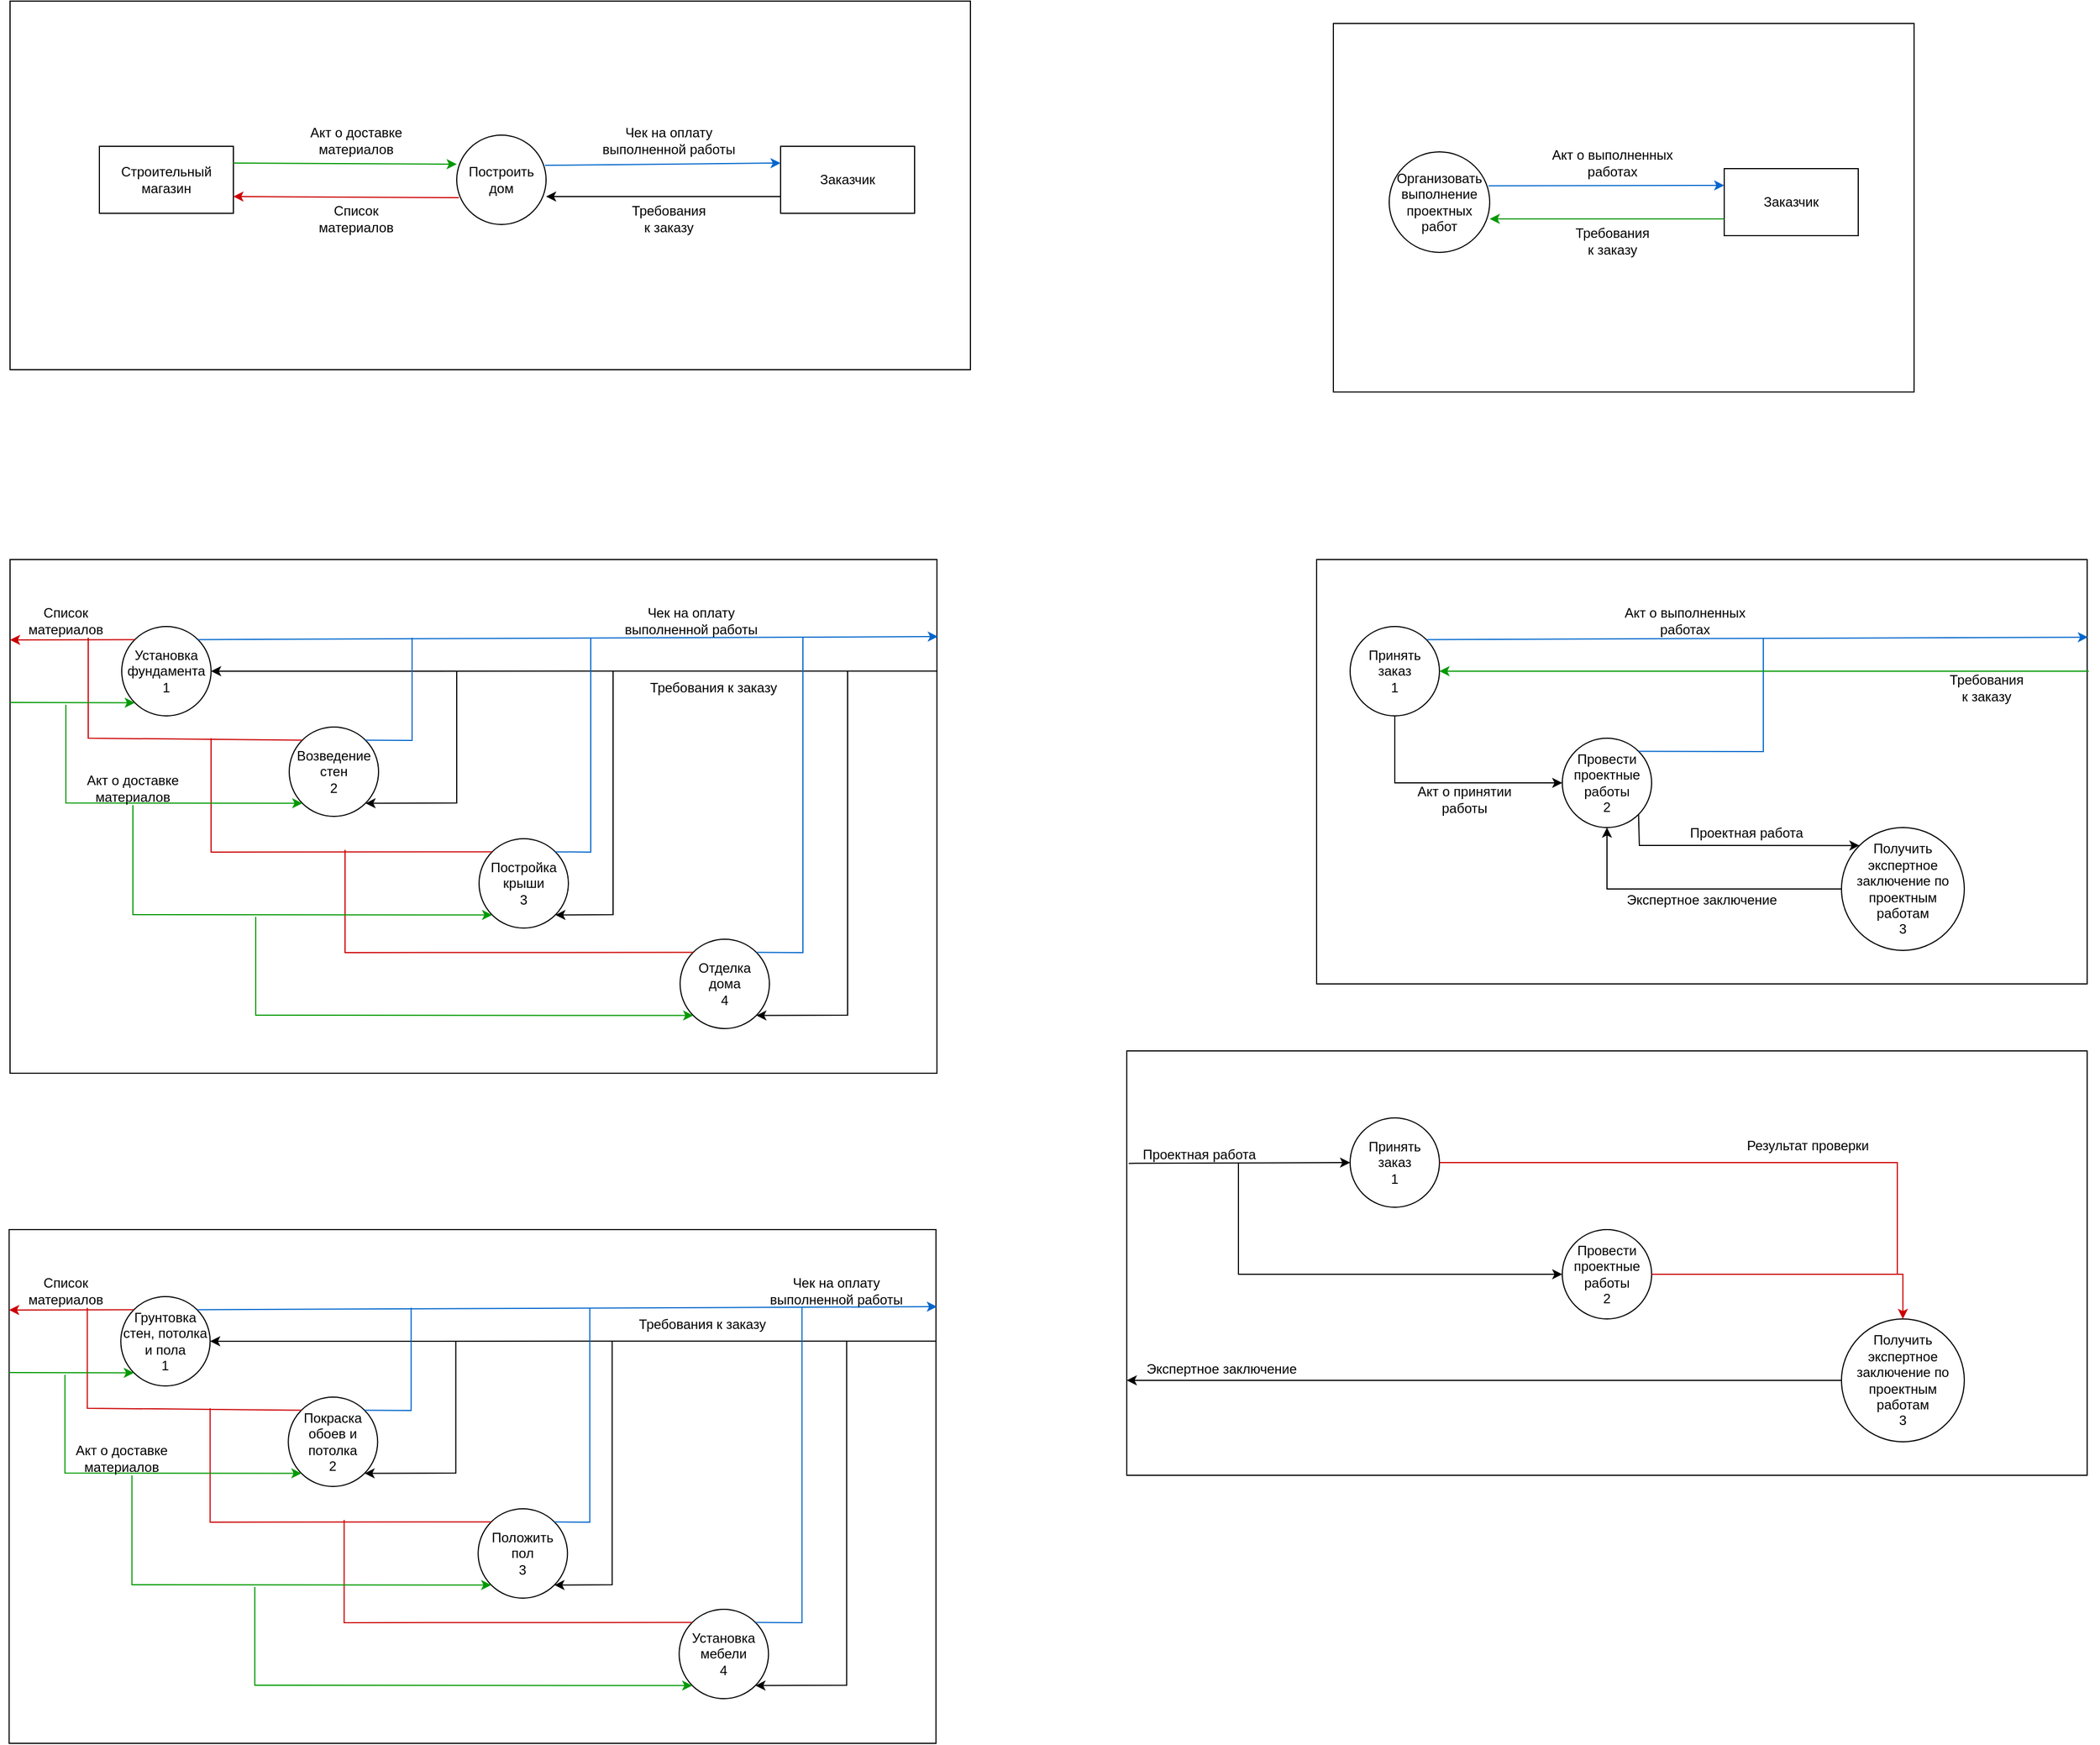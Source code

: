 <mxfile version="15.9.1" type="github">
  <diagram id="kLGH8_wrRS2nDSFc4sI2" name="Page-1">
    <mxGraphModel dx="1185" dy="635" grid="1" gridSize="10" guides="1" tooltips="1" connect="1" arrows="1" fold="1" page="1" pageScale="1" pageWidth="1654" pageHeight="2336" math="0" shadow="0">
      <root>
        <mxCell id="0" />
        <mxCell id="1" parent="0" />
        <mxCell id="j8icqUQ1kfynVK54_Jyx-13" value="" style="rounded=0;whiteSpace=wrap;html=1;" vertex="1" parent="1">
          <mxGeometry x="130" y="150" width="860" height="330" as="geometry" />
        </mxCell>
        <mxCell id="j8icqUQ1kfynVK54_Jyx-1" value="Построить дом" style="ellipse;whiteSpace=wrap;html=1;aspect=fixed;" vertex="1" parent="1">
          <mxGeometry x="530" y="270" width="80" height="80" as="geometry" />
        </mxCell>
        <mxCell id="j8icqUQ1kfynVK54_Jyx-3" value="Заказчик" style="rounded=0;whiteSpace=wrap;html=1;" vertex="1" parent="1">
          <mxGeometry x="820" y="280" width="120" height="60" as="geometry" />
        </mxCell>
        <mxCell id="j8icqUQ1kfynVK54_Jyx-4" value="Строительный магазин" style="rounded=0;whiteSpace=wrap;html=1;" vertex="1" parent="1">
          <mxGeometry x="210" y="280" width="120" height="60" as="geometry" />
        </mxCell>
        <mxCell id="j8icqUQ1kfynVK54_Jyx-5" value="" style="endArrow=classic;html=1;rounded=0;exitX=1;exitY=0.25;exitDx=0;exitDy=0;entryX=0;entryY=0.325;entryDx=0;entryDy=0;entryPerimeter=0;strokeColor=#009900;" edge="1" parent="1" source="j8icqUQ1kfynVK54_Jyx-4" target="j8icqUQ1kfynVK54_Jyx-1">
          <mxGeometry width="50" height="50" relative="1" as="geometry">
            <mxPoint x="430" y="450" as="sourcePoint" />
            <mxPoint x="480" y="400" as="targetPoint" />
          </mxGeometry>
        </mxCell>
        <mxCell id="j8icqUQ1kfynVK54_Jyx-6" value="" style="endArrow=classic;html=1;rounded=0;exitX=0.025;exitY=0.7;exitDx=0;exitDy=0;exitPerimeter=0;entryX=1;entryY=0.75;entryDx=0;entryDy=0;strokeColor=#CC0000;" edge="1" parent="1" source="j8icqUQ1kfynVK54_Jyx-1" target="j8icqUQ1kfynVK54_Jyx-4">
          <mxGeometry width="50" height="50" relative="1" as="geometry">
            <mxPoint x="450" y="390" as="sourcePoint" />
            <mxPoint x="500" y="340" as="targetPoint" />
          </mxGeometry>
        </mxCell>
        <mxCell id="j8icqUQ1kfynVK54_Jyx-7" value="" style="endArrow=classic;html=1;rounded=0;exitX=0.988;exitY=0.338;exitDx=0;exitDy=0;exitPerimeter=0;entryX=0;entryY=0.25;entryDx=0;entryDy=0;strokeColor=#0066CC;" edge="1" parent="1" source="j8icqUQ1kfynVK54_Jyx-1" target="j8icqUQ1kfynVK54_Jyx-3">
          <mxGeometry width="50" height="50" relative="1" as="geometry">
            <mxPoint x="630" y="370" as="sourcePoint" />
            <mxPoint x="680" y="320" as="targetPoint" />
          </mxGeometry>
        </mxCell>
        <mxCell id="j8icqUQ1kfynVK54_Jyx-8" value="" style="endArrow=classic;html=1;rounded=0;exitX=0;exitY=0.75;exitDx=0;exitDy=0;" edge="1" parent="1" source="j8icqUQ1kfynVK54_Jyx-3">
          <mxGeometry width="50" height="50" relative="1" as="geometry">
            <mxPoint x="660" y="400" as="sourcePoint" />
            <mxPoint x="610" y="325" as="targetPoint" />
          </mxGeometry>
        </mxCell>
        <mxCell id="j8icqUQ1kfynVK54_Jyx-9" value="Требования к заказу" style="text;html=1;strokeColor=none;fillColor=none;align=center;verticalAlign=middle;whiteSpace=wrap;rounded=0;" vertex="1" parent="1">
          <mxGeometry x="690" y="330" width="60" height="30" as="geometry" />
        </mxCell>
        <mxCell id="j8icqUQ1kfynVK54_Jyx-10" value="Акт о доставке материалов" style="text;html=1;strokeColor=none;fillColor=none;align=center;verticalAlign=middle;whiteSpace=wrap;rounded=0;" vertex="1" parent="1">
          <mxGeometry x="380" y="260" width="120" height="30" as="geometry" />
        </mxCell>
        <mxCell id="j8icqUQ1kfynVK54_Jyx-11" value="Список материалов" style="text;html=1;strokeColor=none;fillColor=none;align=center;verticalAlign=middle;whiteSpace=wrap;rounded=0;" vertex="1" parent="1">
          <mxGeometry x="410" y="330" width="60" height="30" as="geometry" />
        </mxCell>
        <mxCell id="j8icqUQ1kfynVK54_Jyx-12" value="Чек на оплату выполненной работы" style="text;html=1;strokeColor=none;fillColor=none;align=center;verticalAlign=middle;whiteSpace=wrap;rounded=0;" vertex="1" parent="1">
          <mxGeometry x="650" y="260" width="140" height="30" as="geometry" />
        </mxCell>
        <mxCell id="j8icqUQ1kfynVK54_Jyx-14" value="" style="rounded=0;whiteSpace=wrap;html=1;" vertex="1" parent="1">
          <mxGeometry x="130" y="650" width="830" height="460" as="geometry" />
        </mxCell>
        <mxCell id="j8icqUQ1kfynVK54_Jyx-15" value="Установка фундамента&lt;br&gt;1" style="ellipse;whiteSpace=wrap;html=1;aspect=fixed;" vertex="1" parent="1">
          <mxGeometry x="230" y="710" width="80" height="80" as="geometry" />
        </mxCell>
        <mxCell id="j8icqUQ1kfynVK54_Jyx-16" value="Возведение стен&lt;br&gt;2" style="ellipse;whiteSpace=wrap;html=1;aspect=fixed;" vertex="1" parent="1">
          <mxGeometry x="380" y="800" width="80" height="80" as="geometry" />
        </mxCell>
        <mxCell id="j8icqUQ1kfynVK54_Jyx-17" value="Постройка крыши&lt;br&gt;3" style="ellipse;whiteSpace=wrap;html=1;aspect=fixed;" vertex="1" parent="1">
          <mxGeometry x="550" y="900" width="80" height="80" as="geometry" />
        </mxCell>
        <mxCell id="j8icqUQ1kfynVK54_Jyx-18" value="Отделка дома&lt;br&gt;4" style="ellipse;whiteSpace=wrap;html=1;aspect=fixed;" vertex="1" parent="1">
          <mxGeometry x="730" y="990" width="80" height="80" as="geometry" />
        </mxCell>
        <mxCell id="j8icqUQ1kfynVK54_Jyx-19" value="" style="endArrow=classic;html=1;rounded=0;exitX=1;exitY=0.217;exitDx=0;exitDy=0;exitPerimeter=0;entryX=1;entryY=0.5;entryDx=0;entryDy=0;" edge="1" parent="1" source="j8icqUQ1kfynVK54_Jyx-14" target="j8icqUQ1kfynVK54_Jyx-15">
          <mxGeometry width="50" height="50" relative="1" as="geometry">
            <mxPoint x="520" y="840" as="sourcePoint" />
            <mxPoint x="570" y="790" as="targetPoint" />
          </mxGeometry>
        </mxCell>
        <mxCell id="j8icqUQ1kfynVK54_Jyx-23" value="" style="endArrow=classic;html=1;rounded=0;entryX=1;entryY=1;entryDx=0;entryDy=0;" edge="1" parent="1" target="j8icqUQ1kfynVK54_Jyx-16">
          <mxGeometry width="50" height="50" relative="1" as="geometry">
            <mxPoint x="530" y="750" as="sourcePoint" />
            <mxPoint x="570" y="790" as="targetPoint" />
            <Array as="points">
              <mxPoint x="530" y="868" />
            </Array>
          </mxGeometry>
        </mxCell>
        <mxCell id="j8icqUQ1kfynVK54_Jyx-24" value="" style="endArrow=classic;html=1;rounded=0;entryX=1;entryY=1;entryDx=0;entryDy=0;" edge="1" parent="1" target="j8icqUQ1kfynVK54_Jyx-17">
          <mxGeometry width="50" height="50" relative="1" as="geometry">
            <mxPoint x="670" y="750" as="sourcePoint" />
            <mxPoint x="700" y="770" as="targetPoint" />
            <Array as="points">
              <mxPoint x="670" y="968" />
            </Array>
          </mxGeometry>
        </mxCell>
        <mxCell id="j8icqUQ1kfynVK54_Jyx-25" value="" style="endArrow=classic;html=1;rounded=0;entryX=1;entryY=1;entryDx=0;entryDy=0;" edge="1" parent="1" target="j8icqUQ1kfynVK54_Jyx-18">
          <mxGeometry width="50" height="50" relative="1" as="geometry">
            <mxPoint x="880" y="750" as="sourcePoint" />
            <mxPoint x="910" y="850" as="targetPoint" />
            <Array as="points">
              <mxPoint x="880" y="1058" />
            </Array>
          </mxGeometry>
        </mxCell>
        <mxCell id="j8icqUQ1kfynVK54_Jyx-26" value="" style="endArrow=classic;html=1;rounded=0;exitX=1;exitY=0;exitDx=0;exitDy=0;entryX=1.001;entryY=0.15;entryDx=0;entryDy=0;entryPerimeter=0;strokeColor=#0066CC;" edge="1" parent="1" source="j8icqUQ1kfynVK54_Jyx-15" target="j8icqUQ1kfynVK54_Jyx-14">
          <mxGeometry width="50" height="50" relative="1" as="geometry">
            <mxPoint x="350" y="740" as="sourcePoint" />
            <mxPoint x="400" y="690" as="targetPoint" />
          </mxGeometry>
        </mxCell>
        <mxCell id="j8icqUQ1kfynVK54_Jyx-27" value="" style="endArrow=none;html=1;rounded=0;exitX=1;exitY=0;exitDx=0;exitDy=0;strokeColor=#0066CC;" edge="1" parent="1" source="j8icqUQ1kfynVK54_Jyx-16">
          <mxGeometry width="50" height="50" relative="1" as="geometry">
            <mxPoint x="470" y="850" as="sourcePoint" />
            <mxPoint x="490" y="720" as="targetPoint" />
            <Array as="points">
              <mxPoint x="490" y="812" />
            </Array>
          </mxGeometry>
        </mxCell>
        <mxCell id="j8icqUQ1kfynVK54_Jyx-28" value="" style="endArrow=none;html=1;rounded=0;strokeColor=#0066CC;exitX=1;exitY=0;exitDx=0;exitDy=0;" edge="1" parent="1" source="j8icqUQ1kfynVK54_Jyx-17">
          <mxGeometry width="50" height="50" relative="1" as="geometry">
            <mxPoint x="600" y="910" as="sourcePoint" />
            <mxPoint x="650" y="720" as="targetPoint" />
            <Array as="points">
              <mxPoint x="650" y="912" />
            </Array>
          </mxGeometry>
        </mxCell>
        <mxCell id="j8icqUQ1kfynVK54_Jyx-29" value="" style="endArrow=none;html=1;rounded=0;strokeColor=#0066CC;exitX=1;exitY=0;exitDx=0;exitDy=0;" edge="1" parent="1" source="j8icqUQ1kfynVK54_Jyx-18">
          <mxGeometry width="50" height="50" relative="1" as="geometry">
            <mxPoint x="790" y="970" as="sourcePoint" />
            <mxPoint x="840" y="720" as="targetPoint" />
            <Array as="points">
              <mxPoint x="840" y="1002" />
            </Array>
          </mxGeometry>
        </mxCell>
        <mxCell id="j8icqUQ1kfynVK54_Jyx-30" value="" style="endArrow=classic;html=1;rounded=0;strokeColor=#CC0000;exitX=0;exitY=0;exitDx=0;exitDy=0;" edge="1" parent="1" source="j8icqUQ1kfynVK54_Jyx-15">
          <mxGeometry width="50" height="50" relative="1" as="geometry">
            <mxPoint x="200" y="860" as="sourcePoint" />
            <mxPoint x="130" y="722" as="targetPoint" />
          </mxGeometry>
        </mxCell>
        <mxCell id="j8icqUQ1kfynVK54_Jyx-31" value="" style="endArrow=none;html=1;rounded=0;strokeColor=#CC0000;entryX=0;entryY=0;entryDx=0;entryDy=0;" edge="1" parent="1" target="j8icqUQ1kfynVK54_Jyx-16">
          <mxGeometry width="50" height="50" relative="1" as="geometry">
            <mxPoint x="200" y="720" as="sourcePoint" />
            <mxPoint x="360" y="840" as="targetPoint" />
            <Array as="points">
              <mxPoint x="200" y="810" />
            </Array>
          </mxGeometry>
        </mxCell>
        <mxCell id="j8icqUQ1kfynVK54_Jyx-32" value="" style="endArrow=none;html=1;rounded=0;strokeColor=#CC0000;entryX=0;entryY=0;entryDx=0;entryDy=0;" edge="1" parent="1" target="j8icqUQ1kfynVK54_Jyx-17">
          <mxGeometry width="50" height="50" relative="1" as="geometry">
            <mxPoint x="310" y="810" as="sourcePoint" />
            <mxPoint x="540" y="910" as="targetPoint" />
            <Array as="points">
              <mxPoint x="310" y="912" />
            </Array>
          </mxGeometry>
        </mxCell>
        <mxCell id="j8icqUQ1kfynVK54_Jyx-33" value="" style="endArrow=none;html=1;rounded=0;strokeColor=#CC0000;entryX=0;entryY=0;entryDx=0;entryDy=0;" edge="1" parent="1" target="j8icqUQ1kfynVK54_Jyx-18">
          <mxGeometry width="50" height="50" relative="1" as="geometry">
            <mxPoint x="430" y="910" as="sourcePoint" />
            <mxPoint x="670" y="1010" as="targetPoint" />
            <Array as="points">
              <mxPoint x="430" y="1002" />
            </Array>
          </mxGeometry>
        </mxCell>
        <mxCell id="j8icqUQ1kfynVK54_Jyx-34" value="" style="endArrow=classic;html=1;rounded=0;strokeColor=#009900;entryX=0;entryY=1;entryDx=0;entryDy=0;" edge="1" parent="1" target="j8icqUQ1kfynVK54_Jyx-15">
          <mxGeometry width="50" height="50" relative="1" as="geometry">
            <mxPoint x="130" y="778" as="sourcePoint" />
            <mxPoint x="190" y="750" as="targetPoint" />
          </mxGeometry>
        </mxCell>
        <mxCell id="j8icqUQ1kfynVK54_Jyx-35" value="" style="endArrow=classic;html=1;rounded=0;strokeColor=#009900;entryX=0;entryY=1;entryDx=0;entryDy=0;" edge="1" parent="1" target="j8icqUQ1kfynVK54_Jyx-16">
          <mxGeometry width="50" height="50" relative="1" as="geometry">
            <mxPoint x="180" y="780" as="sourcePoint" />
            <mxPoint x="260" y="870" as="targetPoint" />
            <Array as="points">
              <mxPoint x="180" y="868" />
            </Array>
          </mxGeometry>
        </mxCell>
        <mxCell id="j8icqUQ1kfynVK54_Jyx-36" value="" style="endArrow=classic;html=1;rounded=0;strokeColor=#009900;entryX=0;entryY=1;entryDx=0;entryDy=0;" edge="1" parent="1" target="j8icqUQ1kfynVK54_Jyx-17">
          <mxGeometry width="50" height="50" relative="1" as="geometry">
            <mxPoint x="240" y="870" as="sourcePoint" />
            <mxPoint x="350" y="960" as="targetPoint" />
            <Array as="points">
              <mxPoint x="240" y="968" />
            </Array>
          </mxGeometry>
        </mxCell>
        <mxCell id="j8icqUQ1kfynVK54_Jyx-37" value="" style="endArrow=classic;html=1;rounded=0;strokeColor=#009900;entryX=0;entryY=1;entryDx=0;entryDy=0;" edge="1" parent="1" target="j8icqUQ1kfynVK54_Jyx-18">
          <mxGeometry width="50" height="50" relative="1" as="geometry">
            <mxPoint x="350" y="970" as="sourcePoint" />
            <mxPoint x="580" y="1040" as="targetPoint" />
            <Array as="points">
              <mxPoint x="350" y="1058" />
            </Array>
          </mxGeometry>
        </mxCell>
        <mxCell id="j8icqUQ1kfynVK54_Jyx-38" value="" style="rounded=0;whiteSpace=wrap;html=1;" vertex="1" parent="1">
          <mxGeometry x="129.17" y="1250" width="830" height="460" as="geometry" />
        </mxCell>
        <mxCell id="j8icqUQ1kfynVK54_Jyx-39" value="Грунтовка стен, потолка и пола&lt;br&gt;1" style="ellipse;whiteSpace=wrap;html=1;aspect=fixed;" vertex="1" parent="1">
          <mxGeometry x="229.17" y="1310" width="80" height="80" as="geometry" />
        </mxCell>
        <mxCell id="j8icqUQ1kfynVK54_Jyx-40" value="Покраска обоев и потолка&lt;br&gt;2" style="ellipse;whiteSpace=wrap;html=1;aspect=fixed;" vertex="1" parent="1">
          <mxGeometry x="379.17" y="1400" width="80" height="80" as="geometry" />
        </mxCell>
        <mxCell id="j8icqUQ1kfynVK54_Jyx-41" value="Положить пол&lt;br&gt;3" style="ellipse;whiteSpace=wrap;html=1;aspect=fixed;" vertex="1" parent="1">
          <mxGeometry x="549.17" y="1500" width="80" height="80" as="geometry" />
        </mxCell>
        <mxCell id="j8icqUQ1kfynVK54_Jyx-42" value="Установка мебели&lt;br&gt;4" style="ellipse;whiteSpace=wrap;html=1;aspect=fixed;" vertex="1" parent="1">
          <mxGeometry x="729.17" y="1590" width="80" height="80" as="geometry" />
        </mxCell>
        <mxCell id="j8icqUQ1kfynVK54_Jyx-43" value="" style="endArrow=classic;html=1;rounded=0;exitX=1;exitY=0.217;exitDx=0;exitDy=0;exitPerimeter=0;entryX=1;entryY=0.5;entryDx=0;entryDy=0;" edge="1" parent="1" source="j8icqUQ1kfynVK54_Jyx-38" target="j8icqUQ1kfynVK54_Jyx-39">
          <mxGeometry width="50" height="50" relative="1" as="geometry">
            <mxPoint x="519.17" y="1440" as="sourcePoint" />
            <mxPoint x="569.17" y="1390" as="targetPoint" />
          </mxGeometry>
        </mxCell>
        <mxCell id="j8icqUQ1kfynVK54_Jyx-44" value="" style="endArrow=classic;html=1;rounded=0;entryX=1;entryY=1;entryDx=0;entryDy=0;" edge="1" parent="1" target="j8icqUQ1kfynVK54_Jyx-40">
          <mxGeometry width="50" height="50" relative="1" as="geometry">
            <mxPoint x="529.17" y="1350" as="sourcePoint" />
            <mxPoint x="569.17" y="1390" as="targetPoint" />
            <Array as="points">
              <mxPoint x="529.17" y="1468" />
            </Array>
          </mxGeometry>
        </mxCell>
        <mxCell id="j8icqUQ1kfynVK54_Jyx-45" value="" style="endArrow=classic;html=1;rounded=0;entryX=1;entryY=1;entryDx=0;entryDy=0;" edge="1" parent="1" target="j8icqUQ1kfynVK54_Jyx-41">
          <mxGeometry width="50" height="50" relative="1" as="geometry">
            <mxPoint x="669.17" y="1350" as="sourcePoint" />
            <mxPoint x="699.17" y="1370" as="targetPoint" />
            <Array as="points">
              <mxPoint x="669.17" y="1568" />
            </Array>
          </mxGeometry>
        </mxCell>
        <mxCell id="j8icqUQ1kfynVK54_Jyx-46" value="" style="endArrow=classic;html=1;rounded=0;entryX=1;entryY=1;entryDx=0;entryDy=0;" edge="1" parent="1" target="j8icqUQ1kfynVK54_Jyx-42">
          <mxGeometry width="50" height="50" relative="1" as="geometry">
            <mxPoint x="879.17" y="1350" as="sourcePoint" />
            <mxPoint x="909.17" y="1450" as="targetPoint" />
            <Array as="points">
              <mxPoint x="879.17" y="1658" />
            </Array>
          </mxGeometry>
        </mxCell>
        <mxCell id="j8icqUQ1kfynVK54_Jyx-47" value="" style="endArrow=classic;html=1;rounded=0;exitX=1;exitY=0;exitDx=0;exitDy=0;entryX=1.001;entryY=0.15;entryDx=0;entryDy=0;entryPerimeter=0;strokeColor=#0066CC;" edge="1" parent="1" source="j8icqUQ1kfynVK54_Jyx-39" target="j8icqUQ1kfynVK54_Jyx-38">
          <mxGeometry width="50" height="50" relative="1" as="geometry">
            <mxPoint x="349.17" y="1340" as="sourcePoint" />
            <mxPoint x="399.17" y="1290" as="targetPoint" />
          </mxGeometry>
        </mxCell>
        <mxCell id="j8icqUQ1kfynVK54_Jyx-48" value="" style="endArrow=none;html=1;rounded=0;exitX=1;exitY=0;exitDx=0;exitDy=0;strokeColor=#0066CC;" edge="1" parent="1" source="j8icqUQ1kfynVK54_Jyx-40">
          <mxGeometry width="50" height="50" relative="1" as="geometry">
            <mxPoint x="469.17" y="1450" as="sourcePoint" />
            <mxPoint x="489.17" y="1320" as="targetPoint" />
            <Array as="points">
              <mxPoint x="489.17" y="1412" />
            </Array>
          </mxGeometry>
        </mxCell>
        <mxCell id="j8icqUQ1kfynVK54_Jyx-49" value="" style="endArrow=none;html=1;rounded=0;strokeColor=#0066CC;exitX=1;exitY=0;exitDx=0;exitDy=0;" edge="1" parent="1" source="j8icqUQ1kfynVK54_Jyx-41">
          <mxGeometry width="50" height="50" relative="1" as="geometry">
            <mxPoint x="599.17" y="1510" as="sourcePoint" />
            <mxPoint x="649.17" y="1320" as="targetPoint" />
            <Array as="points">
              <mxPoint x="649.17" y="1512" />
            </Array>
          </mxGeometry>
        </mxCell>
        <mxCell id="j8icqUQ1kfynVK54_Jyx-50" value="" style="endArrow=none;html=1;rounded=0;strokeColor=#0066CC;exitX=1;exitY=0;exitDx=0;exitDy=0;" edge="1" parent="1" source="j8icqUQ1kfynVK54_Jyx-42">
          <mxGeometry width="50" height="50" relative="1" as="geometry">
            <mxPoint x="789.17" y="1570" as="sourcePoint" />
            <mxPoint x="839.17" y="1320" as="targetPoint" />
            <Array as="points">
              <mxPoint x="839.17" y="1602" />
            </Array>
          </mxGeometry>
        </mxCell>
        <mxCell id="j8icqUQ1kfynVK54_Jyx-51" value="" style="endArrow=classic;html=1;rounded=0;strokeColor=#CC0000;exitX=0;exitY=0;exitDx=0;exitDy=0;" edge="1" parent="1" source="j8icqUQ1kfynVK54_Jyx-39">
          <mxGeometry width="50" height="50" relative="1" as="geometry">
            <mxPoint x="199.17" y="1460" as="sourcePoint" />
            <mxPoint x="129.17" y="1322" as="targetPoint" />
          </mxGeometry>
        </mxCell>
        <mxCell id="j8icqUQ1kfynVK54_Jyx-52" value="" style="endArrow=none;html=1;rounded=0;strokeColor=#CC0000;entryX=0;entryY=0;entryDx=0;entryDy=0;" edge="1" parent="1" target="j8icqUQ1kfynVK54_Jyx-40">
          <mxGeometry width="50" height="50" relative="1" as="geometry">
            <mxPoint x="199.17" y="1320" as="sourcePoint" />
            <mxPoint x="359.17" y="1440" as="targetPoint" />
            <Array as="points">
              <mxPoint x="199.17" y="1410" />
            </Array>
          </mxGeometry>
        </mxCell>
        <mxCell id="j8icqUQ1kfynVK54_Jyx-53" value="" style="endArrow=none;html=1;rounded=0;strokeColor=#CC0000;entryX=0;entryY=0;entryDx=0;entryDy=0;" edge="1" parent="1" target="j8icqUQ1kfynVK54_Jyx-41">
          <mxGeometry width="50" height="50" relative="1" as="geometry">
            <mxPoint x="309.17" y="1410" as="sourcePoint" />
            <mxPoint x="539.17" y="1510" as="targetPoint" />
            <Array as="points">
              <mxPoint x="309.17" y="1512" />
            </Array>
          </mxGeometry>
        </mxCell>
        <mxCell id="j8icqUQ1kfynVK54_Jyx-54" value="" style="endArrow=none;html=1;rounded=0;strokeColor=#CC0000;entryX=0;entryY=0;entryDx=0;entryDy=0;" edge="1" parent="1" target="j8icqUQ1kfynVK54_Jyx-42">
          <mxGeometry width="50" height="50" relative="1" as="geometry">
            <mxPoint x="429.17" y="1510" as="sourcePoint" />
            <mxPoint x="669.17" y="1610" as="targetPoint" />
            <Array as="points">
              <mxPoint x="429.17" y="1602" />
            </Array>
          </mxGeometry>
        </mxCell>
        <mxCell id="j8icqUQ1kfynVK54_Jyx-55" value="" style="endArrow=classic;html=1;rounded=0;strokeColor=#009900;entryX=0;entryY=1;entryDx=0;entryDy=0;" edge="1" parent="1" target="j8icqUQ1kfynVK54_Jyx-39">
          <mxGeometry width="50" height="50" relative="1" as="geometry">
            <mxPoint x="129.17" y="1378" as="sourcePoint" />
            <mxPoint x="189.17" y="1350" as="targetPoint" />
          </mxGeometry>
        </mxCell>
        <mxCell id="j8icqUQ1kfynVK54_Jyx-56" value="" style="endArrow=classic;html=1;rounded=0;strokeColor=#009900;entryX=0;entryY=1;entryDx=0;entryDy=0;" edge="1" parent="1" target="j8icqUQ1kfynVK54_Jyx-40">
          <mxGeometry width="50" height="50" relative="1" as="geometry">
            <mxPoint x="179.17" y="1380" as="sourcePoint" />
            <mxPoint x="259.17" y="1470" as="targetPoint" />
            <Array as="points">
              <mxPoint x="179.17" y="1468" />
            </Array>
          </mxGeometry>
        </mxCell>
        <mxCell id="j8icqUQ1kfynVK54_Jyx-57" value="" style="endArrow=classic;html=1;rounded=0;strokeColor=#009900;entryX=0;entryY=1;entryDx=0;entryDy=0;" edge="1" parent="1" target="j8icqUQ1kfynVK54_Jyx-41">
          <mxGeometry width="50" height="50" relative="1" as="geometry">
            <mxPoint x="239.17" y="1470" as="sourcePoint" />
            <mxPoint x="349.17" y="1560" as="targetPoint" />
            <Array as="points">
              <mxPoint x="239.17" y="1568" />
            </Array>
          </mxGeometry>
        </mxCell>
        <mxCell id="j8icqUQ1kfynVK54_Jyx-58" value="" style="endArrow=classic;html=1;rounded=0;strokeColor=#009900;entryX=0;entryY=1;entryDx=0;entryDy=0;" edge="1" parent="1" target="j8icqUQ1kfynVK54_Jyx-42">
          <mxGeometry width="50" height="50" relative="1" as="geometry">
            <mxPoint x="349.17" y="1570" as="sourcePoint" />
            <mxPoint x="579.17" y="1640" as="targetPoint" />
            <Array as="points">
              <mxPoint x="349.17" y="1658" />
            </Array>
          </mxGeometry>
        </mxCell>
        <mxCell id="j8icqUQ1kfynVK54_Jyx-59" value="" style="rounded=0;whiteSpace=wrap;html=1;" vertex="1" parent="1">
          <mxGeometry x="1315" y="170" width="520" height="330" as="geometry" />
        </mxCell>
        <mxCell id="j8icqUQ1kfynVK54_Jyx-60" value="Организовать выполнение проектных работ" style="ellipse;whiteSpace=wrap;html=1;aspect=fixed;" vertex="1" parent="1">
          <mxGeometry x="1365" y="285" width="90" height="90" as="geometry" />
        </mxCell>
        <mxCell id="j8icqUQ1kfynVK54_Jyx-61" value="Заказчик" style="rounded=0;whiteSpace=wrap;html=1;" vertex="1" parent="1">
          <mxGeometry x="1665" y="300" width="120" height="60" as="geometry" />
        </mxCell>
        <mxCell id="j8icqUQ1kfynVK54_Jyx-65" value="" style="endArrow=classic;html=1;rounded=0;exitX=0.988;exitY=0.338;exitDx=0;exitDy=0;exitPerimeter=0;entryX=0;entryY=0.25;entryDx=0;entryDy=0;strokeColor=#0066CC;" edge="1" parent="1" source="j8icqUQ1kfynVK54_Jyx-60" target="j8icqUQ1kfynVK54_Jyx-61">
          <mxGeometry width="50" height="50" relative="1" as="geometry">
            <mxPoint x="1475" y="390" as="sourcePoint" />
            <mxPoint x="1525" y="340" as="targetPoint" />
          </mxGeometry>
        </mxCell>
        <mxCell id="j8icqUQ1kfynVK54_Jyx-66" value="" style="endArrow=classic;html=1;rounded=0;exitX=0;exitY=0.75;exitDx=0;exitDy=0;strokeColor=#009900;" edge="1" parent="1" source="j8icqUQ1kfynVK54_Jyx-61">
          <mxGeometry width="50" height="50" relative="1" as="geometry">
            <mxPoint x="1505" y="420" as="sourcePoint" />
            <mxPoint x="1455" y="345.0" as="targetPoint" />
          </mxGeometry>
        </mxCell>
        <mxCell id="j8icqUQ1kfynVK54_Jyx-67" value="Требования к заказу" style="text;html=1;strokeColor=none;fillColor=none;align=center;verticalAlign=middle;whiteSpace=wrap;rounded=0;" vertex="1" parent="1">
          <mxGeometry x="1535" y="350" width="60" height="30" as="geometry" />
        </mxCell>
        <mxCell id="j8icqUQ1kfynVK54_Jyx-70" value="Акт о выполненных работах" style="text;html=1;strokeColor=none;fillColor=none;align=center;verticalAlign=middle;whiteSpace=wrap;rounded=0;" vertex="1" parent="1">
          <mxGeometry x="1495" y="280" width="140" height="30" as="geometry" />
        </mxCell>
        <mxCell id="j8icqUQ1kfynVK54_Jyx-71" value="" style="rounded=0;whiteSpace=wrap;html=1;" vertex="1" parent="1">
          <mxGeometry x="1300" y="650" width="690" height="380" as="geometry" />
        </mxCell>
        <mxCell id="j8icqUQ1kfynVK54_Jyx-72" value="Принять заказ&lt;br&gt;1" style="ellipse;whiteSpace=wrap;html=1;aspect=fixed;" vertex="1" parent="1">
          <mxGeometry x="1330" y="710" width="80" height="80" as="geometry" />
        </mxCell>
        <mxCell id="j8icqUQ1kfynVK54_Jyx-73" value="Провести проектные работы&lt;br&gt;2" style="ellipse;whiteSpace=wrap;html=1;aspect=fixed;" vertex="1" parent="1">
          <mxGeometry x="1520" y="810" width="80" height="80" as="geometry" />
        </mxCell>
        <mxCell id="j8icqUQ1kfynVK54_Jyx-74" value="Получить экспертное заключение по проектным работам&lt;br&gt;3" style="ellipse;whiteSpace=wrap;html=1;aspect=fixed;" vertex="1" parent="1">
          <mxGeometry x="1770" y="890" width="110" height="110" as="geometry" />
        </mxCell>
        <mxCell id="j8icqUQ1kfynVK54_Jyx-92" value="" style="endArrow=classic;html=1;rounded=0;strokeColor=#0066CC;exitX=1;exitY=0;exitDx=0;exitDy=0;entryX=1.001;entryY=0.183;entryDx=0;entryDy=0;entryPerimeter=0;" edge="1" parent="1" source="j8icqUQ1kfynVK54_Jyx-72" target="j8icqUQ1kfynVK54_Jyx-71">
          <mxGeometry width="50" height="50" relative="1" as="geometry">
            <mxPoint x="1450" y="770" as="sourcePoint" />
            <mxPoint x="1500" y="720" as="targetPoint" />
          </mxGeometry>
        </mxCell>
        <mxCell id="j8icqUQ1kfynVK54_Jyx-93" value="" style="endArrow=none;html=1;rounded=0;strokeColor=#0066CC;exitX=1;exitY=0;exitDx=0;exitDy=0;" edge="1" parent="1" source="j8icqUQ1kfynVK54_Jyx-73">
          <mxGeometry width="50" height="50" relative="1" as="geometry">
            <mxPoint x="1700" y="770" as="sourcePoint" />
            <mxPoint x="1700" y="720" as="targetPoint" />
            <Array as="points">
              <mxPoint x="1700" y="822" />
            </Array>
          </mxGeometry>
        </mxCell>
        <mxCell id="j8icqUQ1kfynVK54_Jyx-95" value="" style="endArrow=classic;html=1;rounded=0;strokeColor=#009900;exitX=1.002;exitY=0.263;exitDx=0;exitDy=0;entryX=1;entryY=0.5;entryDx=0;entryDy=0;exitPerimeter=0;" edge="1" parent="1" source="j8icqUQ1kfynVK54_Jyx-71" target="j8icqUQ1kfynVK54_Jyx-72">
          <mxGeometry width="50" height="50" relative="1" as="geometry">
            <mxPoint x="1850" y="800" as="sourcePoint" />
            <mxPoint x="1900" y="750" as="targetPoint" />
          </mxGeometry>
        </mxCell>
        <mxCell id="j8icqUQ1kfynVK54_Jyx-96" value="" style="endArrow=classic;html=1;rounded=0;strokeColor=#000000;entryX=0;entryY=0.5;entryDx=0;entryDy=0;exitX=0.5;exitY=1;exitDx=0;exitDy=0;" edge="1" parent="1" source="j8icqUQ1kfynVK54_Jyx-72" target="j8icqUQ1kfynVK54_Jyx-73">
          <mxGeometry width="50" height="50" relative="1" as="geometry">
            <mxPoint x="1420" y="880" as="sourcePoint" />
            <mxPoint x="1470" y="830" as="targetPoint" />
            <Array as="points">
              <mxPoint x="1370" y="850" />
            </Array>
          </mxGeometry>
        </mxCell>
        <mxCell id="j8icqUQ1kfynVK54_Jyx-97" value="" style="endArrow=classic;html=1;rounded=0;strokeColor=#000000;entryX=0;entryY=0;entryDx=0;entryDy=0;exitX=1;exitY=1;exitDx=0;exitDy=0;" edge="1" parent="1" source="j8icqUQ1kfynVK54_Jyx-73" target="j8icqUQ1kfynVK54_Jyx-74">
          <mxGeometry width="50" height="50" relative="1" as="geometry">
            <mxPoint x="1570" y="970" as="sourcePoint" />
            <mxPoint x="1620" y="920" as="targetPoint" />
            <Array as="points">
              <mxPoint x="1589" y="906" />
            </Array>
          </mxGeometry>
        </mxCell>
        <mxCell id="j8icqUQ1kfynVK54_Jyx-98" value="" style="endArrow=classic;html=1;rounded=0;strokeColor=#000000;entryX=0.5;entryY=1;entryDx=0;entryDy=0;exitX=0;exitY=0.5;exitDx=0;exitDy=0;" edge="1" parent="1" source="j8icqUQ1kfynVK54_Jyx-74" target="j8icqUQ1kfynVK54_Jyx-73">
          <mxGeometry width="50" height="50" relative="1" as="geometry">
            <mxPoint x="1540" y="1010" as="sourcePoint" />
            <mxPoint x="1590" y="960" as="targetPoint" />
            <Array as="points">
              <mxPoint x="1560" y="945" />
            </Array>
          </mxGeometry>
        </mxCell>
        <mxCell id="j8icqUQ1kfynVK54_Jyx-99" value="" style="rounded=0;whiteSpace=wrap;html=1;" vertex="1" parent="1">
          <mxGeometry x="1130" y="1090" width="860" height="380" as="geometry" />
        </mxCell>
        <mxCell id="j8icqUQ1kfynVK54_Jyx-100" value="Принять заказ&lt;br&gt;1" style="ellipse;whiteSpace=wrap;html=1;aspect=fixed;" vertex="1" parent="1">
          <mxGeometry x="1330" y="1150" width="80" height="80" as="geometry" />
        </mxCell>
        <mxCell id="j8icqUQ1kfynVK54_Jyx-101" value="Провести проектные работы&lt;br&gt;2" style="ellipse;whiteSpace=wrap;html=1;aspect=fixed;" vertex="1" parent="1">
          <mxGeometry x="1520" y="1250" width="80" height="80" as="geometry" />
        </mxCell>
        <mxCell id="j8icqUQ1kfynVK54_Jyx-102" value="Получить экспертное заключение по проектным работам&lt;br&gt;3" style="ellipse;whiteSpace=wrap;html=1;aspect=fixed;" vertex="1" parent="1">
          <mxGeometry x="1770" y="1330" width="110" height="110" as="geometry" />
        </mxCell>
        <mxCell id="j8icqUQ1kfynVK54_Jyx-107" value="" style="endArrow=classic;html=1;rounded=0;strokeColor=#CC0000;entryX=0.5;entryY=0;entryDx=0;entryDy=0;exitX=1;exitY=0.5;exitDx=0;exitDy=0;" edge="1" parent="1" source="j8icqUQ1kfynVK54_Jyx-101" target="j8icqUQ1kfynVK54_Jyx-102">
          <mxGeometry width="50" height="50" relative="1" as="geometry">
            <mxPoint x="1570" y="1410" as="sourcePoint" />
            <mxPoint x="1620" y="1360" as="targetPoint" />
            <Array as="points">
              <mxPoint x="1825" y="1290" />
            </Array>
          </mxGeometry>
        </mxCell>
        <mxCell id="j8icqUQ1kfynVK54_Jyx-108" value="" style="endArrow=classic;html=1;rounded=0;strokeColor=#000000;exitX=0;exitY=0.5;exitDx=0;exitDy=0;" edge="1" parent="1" source="j8icqUQ1kfynVK54_Jyx-102">
          <mxGeometry width="50" height="50" relative="1" as="geometry">
            <mxPoint x="1540" y="1450" as="sourcePoint" />
            <mxPoint x="1130" y="1385" as="targetPoint" />
            <Array as="points">
              <mxPoint x="1560" y="1385" />
            </Array>
          </mxGeometry>
        </mxCell>
        <mxCell id="j8icqUQ1kfynVK54_Jyx-109" value="" style="endArrow=classic;html=1;rounded=0;strokeColor=#000000;exitX=0.002;exitY=0.265;exitDx=0;exitDy=0;entryX=0;entryY=0.5;entryDx=0;entryDy=0;exitPerimeter=0;" edge="1" parent="1" source="j8icqUQ1kfynVK54_Jyx-99" target="j8icqUQ1kfynVK54_Jyx-100">
          <mxGeometry width="50" height="50" relative="1" as="geometry">
            <mxPoint x="1150" y="1220" as="sourcePoint" />
            <mxPoint x="1200" y="1170" as="targetPoint" />
          </mxGeometry>
        </mxCell>
        <mxCell id="j8icqUQ1kfynVK54_Jyx-110" value="" style="endArrow=classic;html=1;rounded=0;strokeColor=#000000;entryX=0;entryY=0.5;entryDx=0;entryDy=0;" edge="1" parent="1" target="j8icqUQ1kfynVK54_Jyx-101">
          <mxGeometry width="50" height="50" relative="1" as="geometry">
            <mxPoint x="1230" y="1190" as="sourcePoint" />
            <mxPoint x="1440" y="1280" as="targetPoint" />
            <Array as="points">
              <mxPoint x="1230" y="1290" />
            </Array>
          </mxGeometry>
        </mxCell>
        <mxCell id="j8icqUQ1kfynVK54_Jyx-111" value="" style="endArrow=none;html=1;rounded=0;strokeColor=#CC0000;exitX=1;exitY=0.5;exitDx=0;exitDy=0;" edge="1" parent="1" source="j8icqUQ1kfynVK54_Jyx-100">
          <mxGeometry width="50" height="50" relative="1" as="geometry">
            <mxPoint x="1450" y="1220" as="sourcePoint" />
            <mxPoint x="1820" y="1290" as="targetPoint" />
            <Array as="points">
              <mxPoint x="1820" y="1190" />
            </Array>
          </mxGeometry>
        </mxCell>
        <mxCell id="j8icqUQ1kfynVK54_Jyx-112" value="Экспертное заключение" style="text;html=1;strokeColor=none;fillColor=none;align=center;verticalAlign=middle;whiteSpace=wrap;rounded=0;" vertex="1" parent="1">
          <mxGeometry x="1140" y="1360" width="150" height="30" as="geometry" />
        </mxCell>
        <mxCell id="j8icqUQ1kfynVK54_Jyx-113" value="Проектная работа" style="text;html=1;strokeColor=none;fillColor=none;align=center;verticalAlign=middle;whiteSpace=wrap;rounded=0;" vertex="1" parent="1">
          <mxGeometry x="1130" y="1168" width="130" height="30" as="geometry" />
        </mxCell>
        <mxCell id="j8icqUQ1kfynVK54_Jyx-114" value="Результат проверки" style="text;html=1;strokeColor=none;fillColor=none;align=center;verticalAlign=middle;whiteSpace=wrap;rounded=0;" vertex="1" parent="1">
          <mxGeometry x="1680" y="1160" width="120" height="30" as="geometry" />
        </mxCell>
        <mxCell id="j8icqUQ1kfynVK54_Jyx-116" value="Проектная работа" style="text;html=1;strokeColor=none;fillColor=none;align=center;verticalAlign=middle;whiteSpace=wrap;rounded=0;" vertex="1" parent="1">
          <mxGeometry x="1630" y="880" width="110" height="30" as="geometry" />
        </mxCell>
        <mxCell id="j8icqUQ1kfynVK54_Jyx-117" value="Экспертное заключение" style="text;html=1;strokeColor=none;fillColor=none;align=center;verticalAlign=middle;whiteSpace=wrap;rounded=0;" vertex="1" parent="1">
          <mxGeometry x="1570" y="940" width="150" height="30" as="geometry" />
        </mxCell>
        <mxCell id="j8icqUQ1kfynVK54_Jyx-118" value="Акт о принятии работы" style="text;html=1;strokeColor=none;fillColor=none;align=center;verticalAlign=middle;whiteSpace=wrap;rounded=0;" vertex="1" parent="1">
          <mxGeometry x="1380" y="850" width="105" height="30" as="geometry" />
        </mxCell>
        <mxCell id="j8icqUQ1kfynVK54_Jyx-119" value="Акт о выполненных работах" style="text;html=1;strokeColor=none;fillColor=none;align=center;verticalAlign=middle;whiteSpace=wrap;rounded=0;" vertex="1" parent="1">
          <mxGeometry x="1560" y="690" width="140" height="30" as="geometry" />
        </mxCell>
        <mxCell id="j8icqUQ1kfynVK54_Jyx-120" value="Требования к заказу" style="text;html=1;strokeColor=none;fillColor=none;align=center;verticalAlign=middle;whiteSpace=wrap;rounded=0;" vertex="1" parent="1">
          <mxGeometry x="1870" y="750" width="60" height="30" as="geometry" />
        </mxCell>
        <mxCell id="j8icqUQ1kfynVK54_Jyx-121" value="Список материалов" style="text;html=1;strokeColor=none;fillColor=none;align=center;verticalAlign=middle;whiteSpace=wrap;rounded=0;" vertex="1" parent="1">
          <mxGeometry x="150" y="690" width="60" height="30" as="geometry" />
        </mxCell>
        <mxCell id="j8icqUQ1kfynVK54_Jyx-122" value="Список материалов" style="text;html=1;strokeColor=none;fillColor=none;align=center;verticalAlign=middle;whiteSpace=wrap;rounded=0;" vertex="1" parent="1">
          <mxGeometry x="150" y="1290" width="60" height="30" as="geometry" />
        </mxCell>
        <mxCell id="j8icqUQ1kfynVK54_Jyx-123" value="Чек на оплату выполненной работы" style="text;html=1;strokeColor=none;fillColor=none;align=center;verticalAlign=middle;whiteSpace=wrap;rounded=0;" vertex="1" parent="1">
          <mxGeometry x="670" y="690" width="140" height="30" as="geometry" />
        </mxCell>
        <mxCell id="j8icqUQ1kfynVK54_Jyx-124" value="Чек на оплату выполненной работы" style="text;html=1;strokeColor=none;fillColor=none;align=center;verticalAlign=middle;whiteSpace=wrap;rounded=0;" vertex="1" parent="1">
          <mxGeometry x="800" y="1290" width="140" height="30" as="geometry" />
        </mxCell>
        <mxCell id="j8icqUQ1kfynVK54_Jyx-125" value="Требования к заказу" style="text;html=1;strokeColor=none;fillColor=none;align=center;verticalAlign=middle;whiteSpace=wrap;rounded=0;" vertex="1" parent="1">
          <mxGeometry x="700" y="750" width="120" height="30" as="geometry" />
        </mxCell>
        <mxCell id="j8icqUQ1kfynVK54_Jyx-126" value="Требования к заказу" style="text;html=1;strokeColor=none;fillColor=none;align=center;verticalAlign=middle;whiteSpace=wrap;rounded=0;" vertex="1" parent="1">
          <mxGeometry x="690" y="1320" width="120" height="30" as="geometry" />
        </mxCell>
        <mxCell id="j8icqUQ1kfynVK54_Jyx-127" value="Акт о доставке материалов" style="text;html=1;strokeColor=none;fillColor=none;align=center;verticalAlign=middle;whiteSpace=wrap;rounded=0;" vertex="1" parent="1">
          <mxGeometry x="180" y="840" width="120" height="30" as="geometry" />
        </mxCell>
        <mxCell id="j8icqUQ1kfynVK54_Jyx-128" value="Акт о доставке материалов" style="text;html=1;strokeColor=none;fillColor=none;align=center;verticalAlign=middle;whiteSpace=wrap;rounded=0;" vertex="1" parent="1">
          <mxGeometry x="170" y="1440" width="120" height="30" as="geometry" />
        </mxCell>
      </root>
    </mxGraphModel>
  </diagram>
</mxfile>
